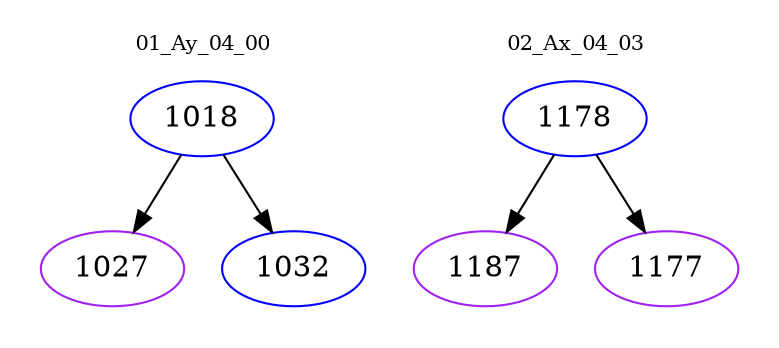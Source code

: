 digraph{
subgraph cluster_0 {
color = white
label = "01_Ay_04_00";
fontsize=10;
T0_1018 [label="1018", color="blue"]
T0_1018 -> T0_1027 [color="black"]
T0_1027 [label="1027", color="purple"]
T0_1018 -> T0_1032 [color="black"]
T0_1032 [label="1032", color="blue"]
}
subgraph cluster_1 {
color = white
label = "02_Ax_04_03";
fontsize=10;
T1_1178 [label="1178", color="blue"]
T1_1178 -> T1_1187 [color="black"]
T1_1187 [label="1187", color="purple"]
T1_1178 -> T1_1177 [color="black"]
T1_1177 [label="1177", color="purple"]
}
}
